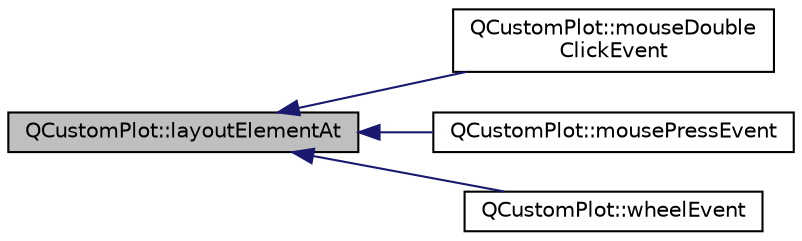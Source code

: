 digraph "QCustomPlot::layoutElementAt"
{
  edge [fontname="Helvetica",fontsize="10",labelfontname="Helvetica",labelfontsize="10"];
  node [fontname="Helvetica",fontsize="10",shape=record];
  rankdir="LR";
  Node388 [label="QCustomPlot::layoutElementAt",height=0.2,width=0.4,color="black", fillcolor="grey75", style="filled", fontcolor="black"];
  Node388 -> Node389 [dir="back",color="midnightblue",fontsize="10",style="solid",fontname="Helvetica"];
  Node389 [label="QCustomPlot::mouseDouble\lClickEvent",height=0.2,width=0.4,color="black", fillcolor="white", style="filled",URL="$dd/d9b/class_q_custom_plot.html#a77591913a5b543bdc465dd5e08325a49"];
  Node388 -> Node390 [dir="back",color="midnightblue",fontsize="10",style="solid",fontname="Helvetica"];
  Node390 [label="QCustomPlot::mousePressEvent",height=0.2,width=0.4,color="black", fillcolor="white", style="filled",URL="$dd/d9b/class_q_custom_plot.html#abce84fa2c71e47b9295d67e8fce84bb4"];
  Node388 -> Node391 [dir="back",color="midnightblue",fontsize="10",style="solid",fontname="Helvetica"];
  Node391 [label="QCustomPlot::wheelEvent",height=0.2,width=0.4,color="black", fillcolor="white", style="filled",URL="$dd/d9b/class_q_custom_plot.html#a7b8bd7e8d3a1d23a8595e9c6a6b76ef1"];
}
